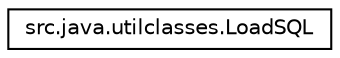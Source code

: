 digraph "Graphical Class Hierarchy"
{
 // LATEX_PDF_SIZE
  edge [fontname="Helvetica",fontsize="10",labelfontname="Helvetica",labelfontsize="10"];
  node [fontname="Helvetica",fontsize="10",shape=record];
  rankdir="LR";
  Node0 [label="src.java.utilclasses.LoadSQL",height=0.2,width=0.4,color="black", fillcolor="white", style="filled",URL="$classsrc_1_1java_1_1utilclasses_1_1_load_s_q_l.html",tooltip=" "];
}
